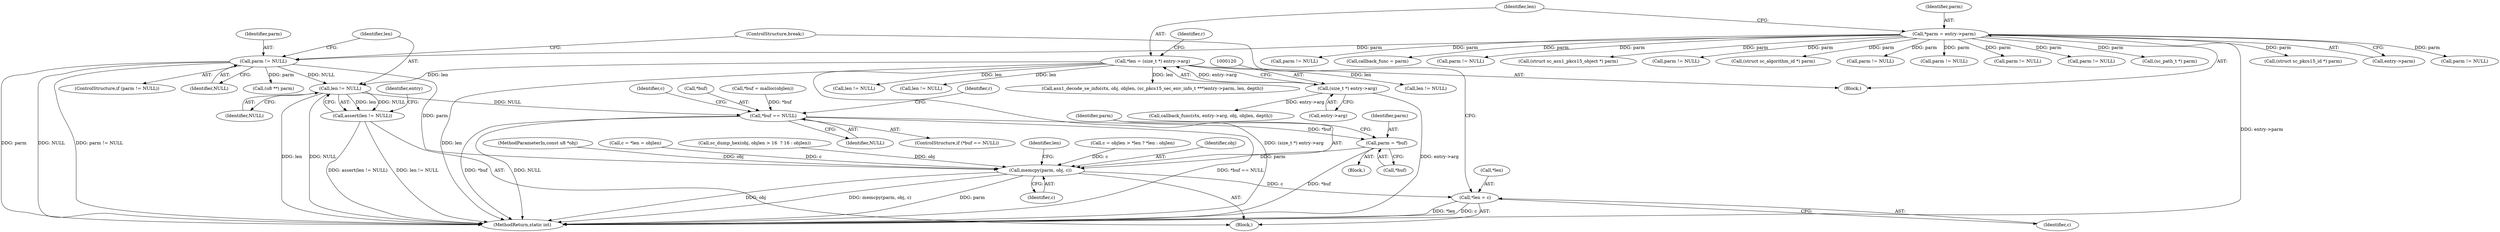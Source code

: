 digraph "0_OpenSC_a3fc7693f3a035a8a7921cffb98432944bb42740@pointer" {
"1000458" [label="(Call,len != NULL)"];
"1000117" [label="(Call,*len = (size_t *) entry->arg)"];
"1000119" [label="(Call,(size_t *) entry->arg)"];
"1000452" [label="(Call,parm != NULL)"];
"1000110" [label="(Call,*parm = entry->parm)"];
"1000457" [label="(Call,assert(len != NULL))"];
"1000480" [label="(Call,*buf == NULL)"];
"1000495" [label="(Call,parm = *buf)"];
"1000510" [label="(Call,memcpy(parm, obj, c))"];
"1000514" [label="(Call,*len = c)"];
"1000695" [label="(Call,(struct sc_algorithm_id *) parm)"];
"1000458" [label="(Call,len != NULL)"];
"1000252" [label="(Call,parm != NULL)"];
"1000490" [label="(Identifier,c)"];
"1000452" [label="(Call,parm != NULL)"];
"1000141" [label="(Call,sc_dump_hex(obj, objlen > 16  ? 16 : objlen))"];
"1000121" [label="(Call,entry->arg)"];
"1000460" [label="(Identifier,NULL)"];
"1000126" [label="(Identifier,r)"];
"1000730" [label="(Call,callback_func(ctx, entry->arg, obj, objlen, depth))"];
"1000162" [label="(Call,parm != NULL)"];
"1000362" [label="(Call,parm != NULL)"];
"1000536" [label="(Call,parm != NULL)"];
"1000618" [label="(Call,(sc_path_t *) parm)"];
"1000268" [label="(Call,len != NULL)"];
"1000467" [label="(Block,)"];
"1000483" [label="(Identifier,NULL)"];
"1000516" [label="(Identifier,len)"];
"1000451" [label="(ControlStructure,if (parm != NULL))"];
"1000500" [label="(Call,c = objlen > *len ? *len : objlen)"];
"1000518" [label="(ControlStructure,break;)"];
"1000634" [label="(Call,(struct sc_pkcs15_id *) parm)"];
"1000481" [label="(Call,*buf)"];
"1000474" [label="(Call,*buf = malloc(objlen))"];
"1000118" [label="(Identifier,len)"];
"1000513" [label="(Identifier,c)"];
"1000119" [label="(Call,(size_t *) entry->arg)"];
"1000479" [label="(ControlStructure,if (*buf == NULL))"];
"1000541" [label="(Call,len != NULL)"];
"1000112" [label="(Call,entry->parm)"];
"1000218" [label="(Call,parm != NULL)"];
"1000510" [label="(Call,memcpy(parm, obj, c))"];
"1000512" [label="(Identifier,obj)"];
"1000105" [label="(MethodParameterIn,const u8 *obj)"];
"1000480" [label="(Call,*buf == NULL)"];
"1000495" [label="(Call,parm = *buf)"];
"1000464" [label="(Identifier,entry)"];
"1000453" [label="(Identifier,parm)"];
"1000521" [label="(Call,parm != NULL)"];
"1000497" [label="(Call,*buf)"];
"1000496" [label="(Identifier,parm)"];
"1000709" [label="(Call,asn1_decode_se_info(ctx, obj, objlen, (sc_pkcs15_sec_env_info_t ***)entry->parm, len, depth))"];
"1000457" [label="(Call,assert(len != NULL))"];
"1000454" [label="(Identifier,NULL)"];
"1000128" [label="(Call,callback_func = parm)"];
"1000511" [label="(Identifier,parm)"];
"1000486" [label="(Identifier,r)"];
"1000517" [label="(Identifier,c)"];
"1000368" [label="(Call,len != NULL)"];
"1000111" [label="(Identifier,parm)"];
"1000346" [label="(Call,parm != NULL)"];
"1000455" [label="(Block,)"];
"1000471" [label="(Call,(u8 **) parm)"];
"1000459" [label="(Identifier,len)"];
"1000108" [label="(Block,)"];
"1000677" [label="(Call,(struct sc_asn1_pkcs15_object *) parm)"];
"1000515" [label="(Call,*len)"];
"1000117" [label="(Call,*len = (size_t *) entry->arg)"];
"1000514" [label="(Call,*len = c)"];
"1000770" [label="(MethodReturn,static int)"];
"1000185" [label="(Call,parm != NULL)"];
"1000489" [label="(Call,c = *len = objlen)"];
"1000110" [label="(Call,*parm = entry->parm)"];
"1000458" -> "1000457"  [label="AST: "];
"1000458" -> "1000460"  [label="CFG: "];
"1000459" -> "1000458"  [label="AST: "];
"1000460" -> "1000458"  [label="AST: "];
"1000457" -> "1000458"  [label="CFG: "];
"1000458" -> "1000770"  [label="DDG: NULL"];
"1000458" -> "1000770"  [label="DDG: len"];
"1000458" -> "1000457"  [label="DDG: len"];
"1000458" -> "1000457"  [label="DDG: NULL"];
"1000117" -> "1000458"  [label="DDG: len"];
"1000452" -> "1000458"  [label="DDG: NULL"];
"1000458" -> "1000480"  [label="DDG: NULL"];
"1000117" -> "1000108"  [label="AST: "];
"1000117" -> "1000119"  [label="CFG: "];
"1000118" -> "1000117"  [label="AST: "];
"1000119" -> "1000117"  [label="AST: "];
"1000126" -> "1000117"  [label="CFG: "];
"1000117" -> "1000770"  [label="DDG: len"];
"1000117" -> "1000770"  [label="DDG: (size_t *) entry->arg"];
"1000119" -> "1000117"  [label="DDG: entry->arg"];
"1000117" -> "1000268"  [label="DDG: len"];
"1000117" -> "1000368"  [label="DDG: len"];
"1000117" -> "1000541"  [label="DDG: len"];
"1000117" -> "1000709"  [label="DDG: len"];
"1000119" -> "1000121"  [label="CFG: "];
"1000120" -> "1000119"  [label="AST: "];
"1000121" -> "1000119"  [label="AST: "];
"1000119" -> "1000770"  [label="DDG: entry->arg"];
"1000119" -> "1000730"  [label="DDG: entry->arg"];
"1000452" -> "1000451"  [label="AST: "];
"1000452" -> "1000454"  [label="CFG: "];
"1000453" -> "1000452"  [label="AST: "];
"1000454" -> "1000452"  [label="AST: "];
"1000459" -> "1000452"  [label="CFG: "];
"1000518" -> "1000452"  [label="CFG: "];
"1000452" -> "1000770"  [label="DDG: parm != NULL"];
"1000452" -> "1000770"  [label="DDG: parm"];
"1000452" -> "1000770"  [label="DDG: NULL"];
"1000110" -> "1000452"  [label="DDG: parm"];
"1000452" -> "1000471"  [label="DDG: parm"];
"1000452" -> "1000510"  [label="DDG: parm"];
"1000110" -> "1000108"  [label="AST: "];
"1000110" -> "1000112"  [label="CFG: "];
"1000111" -> "1000110"  [label="AST: "];
"1000112" -> "1000110"  [label="AST: "];
"1000118" -> "1000110"  [label="CFG: "];
"1000110" -> "1000770"  [label="DDG: entry->parm"];
"1000110" -> "1000128"  [label="DDG: parm"];
"1000110" -> "1000162"  [label="DDG: parm"];
"1000110" -> "1000185"  [label="DDG: parm"];
"1000110" -> "1000218"  [label="DDG: parm"];
"1000110" -> "1000252"  [label="DDG: parm"];
"1000110" -> "1000346"  [label="DDG: parm"];
"1000110" -> "1000362"  [label="DDG: parm"];
"1000110" -> "1000521"  [label="DDG: parm"];
"1000110" -> "1000536"  [label="DDG: parm"];
"1000110" -> "1000618"  [label="DDG: parm"];
"1000110" -> "1000634"  [label="DDG: parm"];
"1000110" -> "1000677"  [label="DDG: parm"];
"1000110" -> "1000695"  [label="DDG: parm"];
"1000457" -> "1000455"  [label="AST: "];
"1000464" -> "1000457"  [label="CFG: "];
"1000457" -> "1000770"  [label="DDG: assert(len != NULL)"];
"1000457" -> "1000770"  [label="DDG: len != NULL"];
"1000480" -> "1000479"  [label="AST: "];
"1000480" -> "1000483"  [label="CFG: "];
"1000481" -> "1000480"  [label="AST: "];
"1000483" -> "1000480"  [label="AST: "];
"1000486" -> "1000480"  [label="CFG: "];
"1000490" -> "1000480"  [label="CFG: "];
"1000480" -> "1000770"  [label="DDG: NULL"];
"1000480" -> "1000770"  [label="DDG: *buf == NULL"];
"1000480" -> "1000770"  [label="DDG: *buf"];
"1000474" -> "1000480"  [label="DDG: *buf"];
"1000480" -> "1000495"  [label="DDG: *buf"];
"1000495" -> "1000467"  [label="AST: "];
"1000495" -> "1000497"  [label="CFG: "];
"1000496" -> "1000495"  [label="AST: "];
"1000497" -> "1000495"  [label="AST: "];
"1000511" -> "1000495"  [label="CFG: "];
"1000495" -> "1000770"  [label="DDG: *buf"];
"1000495" -> "1000510"  [label="DDG: parm"];
"1000510" -> "1000455"  [label="AST: "];
"1000510" -> "1000513"  [label="CFG: "];
"1000511" -> "1000510"  [label="AST: "];
"1000512" -> "1000510"  [label="AST: "];
"1000513" -> "1000510"  [label="AST: "];
"1000516" -> "1000510"  [label="CFG: "];
"1000510" -> "1000770"  [label="DDG: parm"];
"1000510" -> "1000770"  [label="DDG: obj"];
"1000510" -> "1000770"  [label="DDG: memcpy(parm, obj, c)"];
"1000141" -> "1000510"  [label="DDG: obj"];
"1000105" -> "1000510"  [label="DDG: obj"];
"1000500" -> "1000510"  [label="DDG: c"];
"1000489" -> "1000510"  [label="DDG: c"];
"1000510" -> "1000514"  [label="DDG: c"];
"1000514" -> "1000455"  [label="AST: "];
"1000514" -> "1000517"  [label="CFG: "];
"1000515" -> "1000514"  [label="AST: "];
"1000517" -> "1000514"  [label="AST: "];
"1000518" -> "1000514"  [label="CFG: "];
"1000514" -> "1000770"  [label="DDG: *len"];
"1000514" -> "1000770"  [label="DDG: c"];
}
